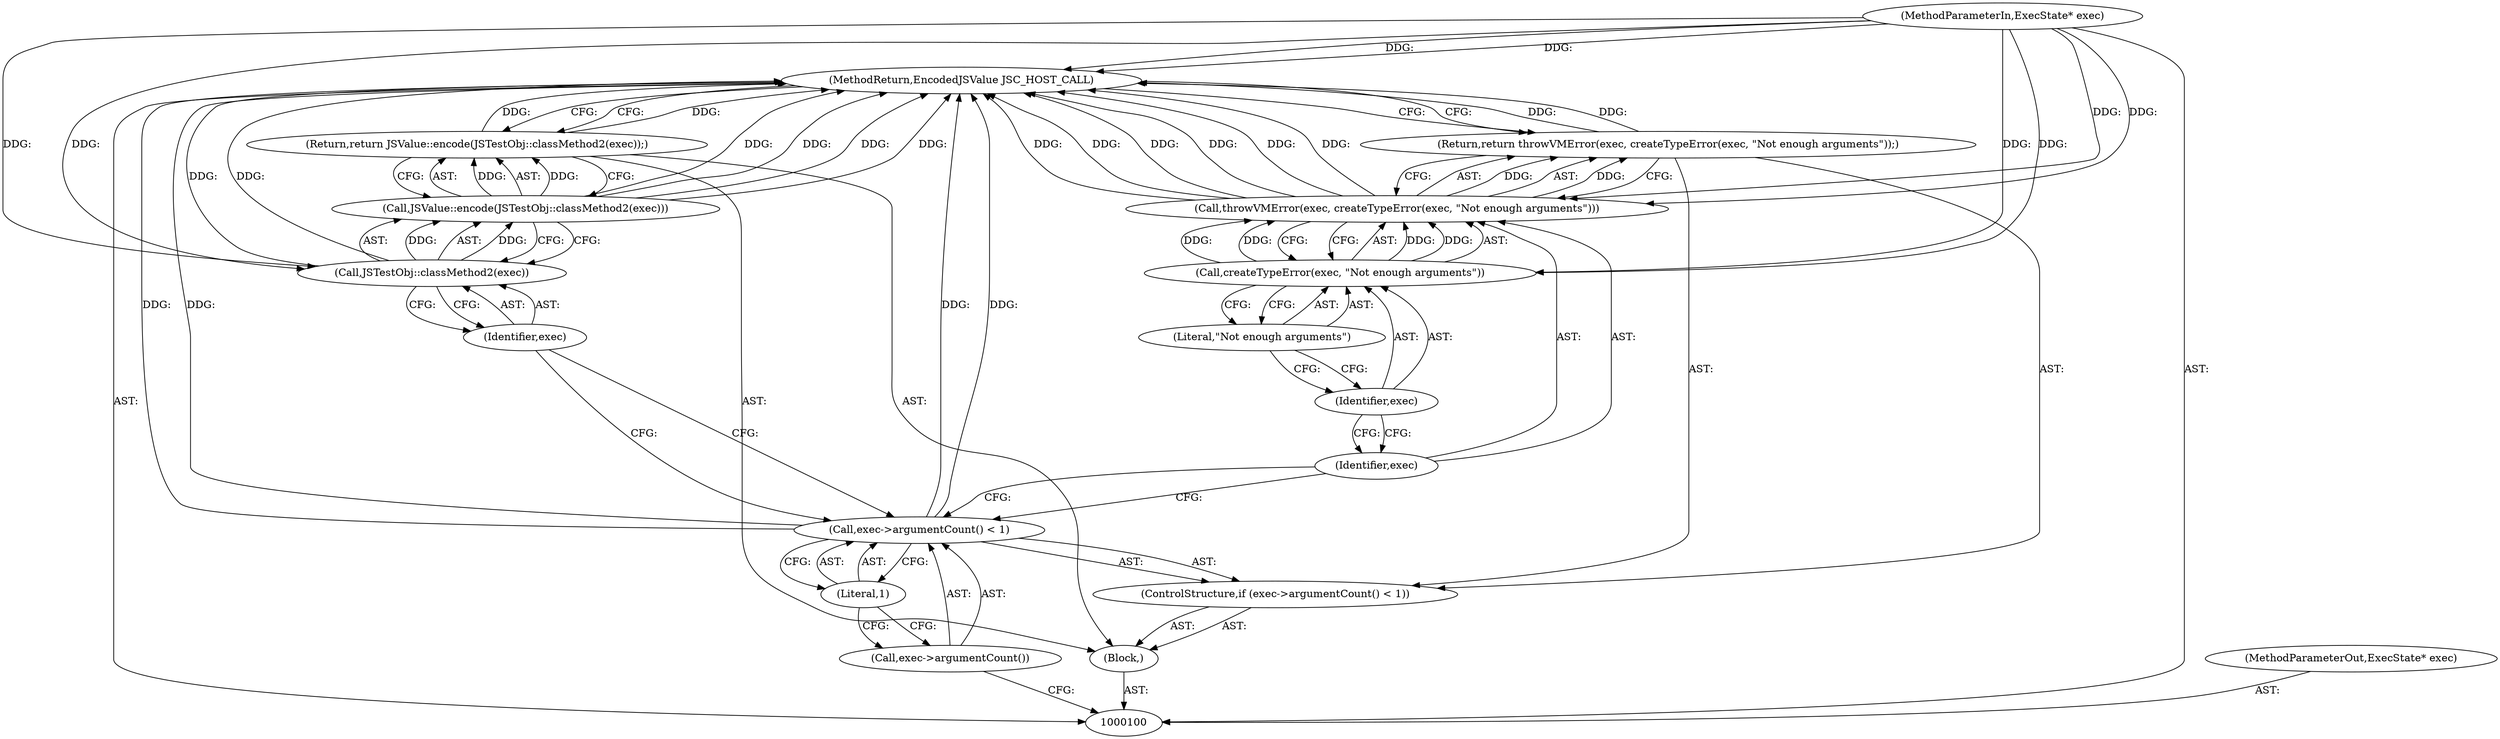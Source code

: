 digraph "1_Chrome_b944f670bb7a8a919daac497a4ea0536c954c201_21" {
"1000117" [label="(MethodReturn,EncodedJSValue JSC_HOST_CALL)"];
"1000101" [label="(MethodParameterIn,ExecState* exec)"];
"1000150" [label="(MethodParameterOut,ExecState* exec)"];
"1000102" [label="(Block,)"];
"1000106" [label="(Literal,1)"];
"1000103" [label="(ControlStructure,if (exec->argumentCount() < 1))"];
"1000104" [label="(Call,exec->argumentCount() < 1)"];
"1000105" [label="(Call,exec->argumentCount())"];
"1000108" [label="(Call,throwVMError(exec, createTypeError(exec, \"Not enough arguments\")))"];
"1000109" [label="(Identifier,exec)"];
"1000110" [label="(Call,createTypeError(exec, \"Not enough arguments\"))"];
"1000111" [label="(Identifier,exec)"];
"1000112" [label="(Literal,\"Not enough arguments\")"];
"1000107" [label="(Return,return throwVMError(exec, createTypeError(exec, \"Not enough arguments\"));)"];
"1000114" [label="(Call,JSValue::encode(JSTestObj::classMethod2(exec)))"];
"1000115" [label="(Call,JSTestObj::classMethod2(exec))"];
"1000113" [label="(Return,return JSValue::encode(JSTestObj::classMethod2(exec));)"];
"1000116" [label="(Identifier,exec)"];
"1000117" -> "1000100"  [label="AST: "];
"1000117" -> "1000107"  [label="CFG: "];
"1000117" -> "1000113"  [label="CFG: "];
"1000108" -> "1000117"  [label="DDG: "];
"1000108" -> "1000117"  [label="DDG: "];
"1000108" -> "1000117"  [label="DDG: "];
"1000104" -> "1000117"  [label="DDG: "];
"1000104" -> "1000117"  [label="DDG: "];
"1000114" -> "1000117"  [label="DDG: "];
"1000114" -> "1000117"  [label="DDG: "];
"1000115" -> "1000117"  [label="DDG: "];
"1000101" -> "1000117"  [label="DDG: "];
"1000113" -> "1000117"  [label="DDG: "];
"1000107" -> "1000117"  [label="DDG: "];
"1000101" -> "1000100"  [label="AST: "];
"1000101" -> "1000117"  [label="DDG: "];
"1000101" -> "1000108"  [label="DDG: "];
"1000101" -> "1000110"  [label="DDG: "];
"1000101" -> "1000115"  [label="DDG: "];
"1000150" -> "1000100"  [label="AST: "];
"1000102" -> "1000100"  [label="AST: "];
"1000103" -> "1000102"  [label="AST: "];
"1000113" -> "1000102"  [label="AST: "];
"1000106" -> "1000104"  [label="AST: "];
"1000106" -> "1000105"  [label="CFG: "];
"1000104" -> "1000106"  [label="CFG: "];
"1000103" -> "1000102"  [label="AST: "];
"1000104" -> "1000103"  [label="AST: "];
"1000107" -> "1000103"  [label="AST: "];
"1000104" -> "1000103"  [label="AST: "];
"1000104" -> "1000106"  [label="CFG: "];
"1000105" -> "1000104"  [label="AST: "];
"1000106" -> "1000104"  [label="AST: "];
"1000109" -> "1000104"  [label="CFG: "];
"1000116" -> "1000104"  [label="CFG: "];
"1000104" -> "1000117"  [label="DDG: "];
"1000104" -> "1000117"  [label="DDG: "];
"1000105" -> "1000104"  [label="AST: "];
"1000105" -> "1000100"  [label="CFG: "];
"1000106" -> "1000105"  [label="CFG: "];
"1000108" -> "1000107"  [label="AST: "];
"1000108" -> "1000110"  [label="CFG: "];
"1000109" -> "1000108"  [label="AST: "];
"1000110" -> "1000108"  [label="AST: "];
"1000107" -> "1000108"  [label="CFG: "];
"1000108" -> "1000117"  [label="DDG: "];
"1000108" -> "1000117"  [label="DDG: "];
"1000108" -> "1000117"  [label="DDG: "];
"1000108" -> "1000107"  [label="DDG: "];
"1000110" -> "1000108"  [label="DDG: "];
"1000110" -> "1000108"  [label="DDG: "];
"1000101" -> "1000108"  [label="DDG: "];
"1000109" -> "1000108"  [label="AST: "];
"1000109" -> "1000104"  [label="CFG: "];
"1000111" -> "1000109"  [label="CFG: "];
"1000110" -> "1000108"  [label="AST: "];
"1000110" -> "1000112"  [label="CFG: "];
"1000111" -> "1000110"  [label="AST: "];
"1000112" -> "1000110"  [label="AST: "];
"1000108" -> "1000110"  [label="CFG: "];
"1000110" -> "1000108"  [label="DDG: "];
"1000110" -> "1000108"  [label="DDG: "];
"1000101" -> "1000110"  [label="DDG: "];
"1000111" -> "1000110"  [label="AST: "];
"1000111" -> "1000109"  [label="CFG: "];
"1000112" -> "1000111"  [label="CFG: "];
"1000112" -> "1000110"  [label="AST: "];
"1000112" -> "1000111"  [label="CFG: "];
"1000110" -> "1000112"  [label="CFG: "];
"1000107" -> "1000103"  [label="AST: "];
"1000107" -> "1000108"  [label="CFG: "];
"1000108" -> "1000107"  [label="AST: "];
"1000117" -> "1000107"  [label="CFG: "];
"1000107" -> "1000117"  [label="DDG: "];
"1000108" -> "1000107"  [label="DDG: "];
"1000114" -> "1000113"  [label="AST: "];
"1000114" -> "1000115"  [label="CFG: "];
"1000115" -> "1000114"  [label="AST: "];
"1000113" -> "1000114"  [label="CFG: "];
"1000114" -> "1000117"  [label="DDG: "];
"1000114" -> "1000117"  [label="DDG: "];
"1000114" -> "1000113"  [label="DDG: "];
"1000115" -> "1000114"  [label="DDG: "];
"1000115" -> "1000114"  [label="AST: "];
"1000115" -> "1000116"  [label="CFG: "];
"1000116" -> "1000115"  [label="AST: "];
"1000114" -> "1000115"  [label="CFG: "];
"1000115" -> "1000117"  [label="DDG: "];
"1000115" -> "1000114"  [label="DDG: "];
"1000101" -> "1000115"  [label="DDG: "];
"1000113" -> "1000102"  [label="AST: "];
"1000113" -> "1000114"  [label="CFG: "];
"1000114" -> "1000113"  [label="AST: "];
"1000117" -> "1000113"  [label="CFG: "];
"1000113" -> "1000117"  [label="DDG: "];
"1000114" -> "1000113"  [label="DDG: "];
"1000116" -> "1000115"  [label="AST: "];
"1000116" -> "1000104"  [label="CFG: "];
"1000115" -> "1000116"  [label="CFG: "];
}
